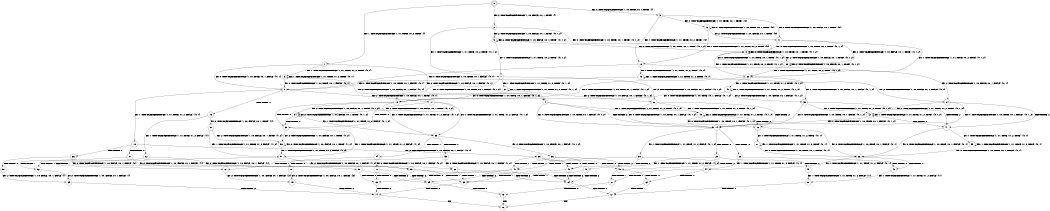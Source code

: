 digraph BCG {
size = "7, 10.5";
center = TRUE;
node [shape = circle];
0 [peripheries = 2];
0 -> 1 [label = "EX !1 !ATOMIC_EXCH_BRANCH (1, +1, TRUE, +0, 2, TRUE) !{}"];
0 -> 2 [label = "EX !2 !ATOMIC_EXCH_BRANCH (1, +0, FALSE, +0, 1, TRUE) !{}"];
0 -> 3 [label = "EX !0 !ATOMIC_EXCH_BRANCH (1, +0, TRUE, +0, 1, TRUE) !{}"];
1 -> 4 [label = "EX !2 !ATOMIC_EXCH_BRANCH (1, +0, FALSE, +0, 1, FALSE) !{0, 1}"];
1 -> 5 [label = "EX !0 !ATOMIC_EXCH_BRANCH (1, +0, TRUE, +0, 1, FALSE) !{0, 1}"];
1 -> 6 [label = "EX !1 !ATOMIC_EXCH_BRANCH (1, +1, TRUE, +1, 2, TRUE) !{0, 1}"];
2 -> 7 [label = "EX !1 !ATOMIC_EXCH_BRANCH (1, +1, TRUE, +0, 2, TRUE) !{0, 1, 2}"];
2 -> 8 [label = "EX !0 !ATOMIC_EXCH_BRANCH (1, +0, TRUE, +0, 1, TRUE) !{0, 1, 2}"];
2 -> 9 [label = "EX !2 !ATOMIC_EXCH_BRANCH (1, +0, FALSE, +0, 1, TRUE) !{0, 1, 2}"];
3 -> 10 [label = "EX !1 !ATOMIC_EXCH_BRANCH (1, +1, TRUE, +0, 2, TRUE) !{0}"];
3 -> 11 [label = "EX !2 !ATOMIC_EXCH_BRANCH (1, +0, FALSE, +0, 1, TRUE) !{0}"];
3 -> 12 [label = "EX !0 !ATOMIC_EXCH_BRANCH (1, +0, TRUE, +0, 1, TRUE) !{0}"];
4 -> 13 [label = "TERMINATE !2"];
4 -> 14 [label = "EX !0 !ATOMIC_EXCH_BRANCH (1, +0, TRUE, +0, 1, FALSE) !{0, 1, 2}"];
4 -> 15 [label = "EX !1 !ATOMIC_EXCH_BRANCH (1, +1, TRUE, +1, 2, TRUE) !{0, 1, 2}"];
5 -> 16 [label = "TERMINATE !0"];
5 -> 17 [label = "EX !2 !ATOMIC_EXCH_BRANCH (1, +0, FALSE, +0, 1, TRUE) !{0, 1}"];
5 -> 18 [label = "EX !1 !ATOMIC_EXCH_BRANCH (1, +1, TRUE, +1, 2, FALSE) !{0, 1}"];
6 -> 4 [label = "EX !2 !ATOMIC_EXCH_BRANCH (1, +0, FALSE, +0, 1, FALSE) !{0, 1}"];
6 -> 5 [label = "EX !0 !ATOMIC_EXCH_BRANCH (1, +0, TRUE, +0, 1, FALSE) !{0, 1}"];
6 -> 6 [label = "EX !1 !ATOMIC_EXCH_BRANCH (1, +1, TRUE, +1, 2, TRUE) !{0, 1}"];
7 -> 19 [label = "EX !0 !ATOMIC_EXCH_BRANCH (1, +0, TRUE, +0, 1, FALSE) !{0, 1, 2}"];
7 -> 20 [label = "EX !2 !ATOMIC_EXCH_BRANCH (1, +0, FALSE, +0, 1, FALSE) !{0, 1, 2}"];
7 -> 21 [label = "EX !1 !ATOMIC_EXCH_BRANCH (1, +1, TRUE, +1, 2, TRUE) !{0, 1, 2}"];
8 -> 22 [label = "EX !1 !ATOMIC_EXCH_BRANCH (1, +1, TRUE, +0, 2, TRUE) !{0, 1, 2}"];
8 -> 23 [label = "EX !2 !ATOMIC_EXCH_BRANCH (1, +0, FALSE, +0, 1, TRUE) !{0, 1, 2}"];
8 -> 8 [label = "EX !0 !ATOMIC_EXCH_BRANCH (1, +0, TRUE, +0, 1, TRUE) !{0, 1, 2}"];
9 -> 7 [label = "EX !1 !ATOMIC_EXCH_BRANCH (1, +1, TRUE, +0, 2, TRUE) !{0, 1, 2}"];
9 -> 8 [label = "EX !0 !ATOMIC_EXCH_BRANCH (1, +0, TRUE, +0, 1, TRUE) !{0, 1, 2}"];
9 -> 9 [label = "EX !2 !ATOMIC_EXCH_BRANCH (1, +0, FALSE, +0, 1, TRUE) !{0, 1, 2}"];
10 -> 24 [label = "EX !2 !ATOMIC_EXCH_BRANCH (1, +0, FALSE, +0, 1, FALSE) !{0, 1}"];
10 -> 25 [label = "EX !1 !ATOMIC_EXCH_BRANCH (1, +1, TRUE, +1, 2, TRUE) !{0, 1}"];
10 -> 5 [label = "EX !0 !ATOMIC_EXCH_BRANCH (1, +0, TRUE, +0, 1, FALSE) !{0, 1}"];
11 -> 22 [label = "EX !1 !ATOMIC_EXCH_BRANCH (1, +1, TRUE, +0, 2, TRUE) !{0, 1, 2}"];
11 -> 23 [label = "EX !2 !ATOMIC_EXCH_BRANCH (1, +0, FALSE, +0, 1, TRUE) !{0, 1, 2}"];
11 -> 8 [label = "EX !0 !ATOMIC_EXCH_BRANCH (1, +0, TRUE, +0, 1, TRUE) !{0, 1, 2}"];
12 -> 10 [label = "EX !1 !ATOMIC_EXCH_BRANCH (1, +1, TRUE, +0, 2, TRUE) !{0}"];
12 -> 11 [label = "EX !2 !ATOMIC_EXCH_BRANCH (1, +0, FALSE, +0, 1, TRUE) !{0}"];
12 -> 12 [label = "EX !0 !ATOMIC_EXCH_BRANCH (1, +0, TRUE, +0, 1, TRUE) !{0}"];
13 -> 26 [label = "EX !0 !ATOMIC_EXCH_BRANCH (1, +0, TRUE, +0, 1, FALSE) !{0, 1}"];
13 -> 27 [label = "EX !1 !ATOMIC_EXCH_BRANCH (1, +1, TRUE, +1, 2, TRUE) !{0, 1}"];
14 -> 28 [label = "TERMINATE !2"];
14 -> 29 [label = "TERMINATE !0"];
14 -> 30 [label = "EX !1 !ATOMIC_EXCH_BRANCH (1, +1, TRUE, +1, 2, FALSE) !{0, 1, 2}"];
15 -> 13 [label = "TERMINATE !2"];
15 -> 14 [label = "EX !0 !ATOMIC_EXCH_BRANCH (1, +0, TRUE, +0, 1, FALSE) !{0, 1, 2}"];
15 -> 15 [label = "EX !1 !ATOMIC_EXCH_BRANCH (1, +1, TRUE, +1, 2, TRUE) !{0, 1, 2}"];
16 -> 31 [label = "EX !2 !ATOMIC_EXCH_BRANCH (1, +0, FALSE, +0, 1, TRUE) !{1}"];
16 -> 32 [label = "EX !1 !ATOMIC_EXCH_BRANCH (1, +1, TRUE, +1, 2, FALSE) !{1}"];
17 -> 33 [label = "TERMINATE !0"];
17 -> 34 [label = "EX !2 !ATOMIC_EXCH_BRANCH (1, +0, FALSE, +0, 1, TRUE) !{0, 1, 2}"];
17 -> 35 [label = "EX !1 !ATOMIC_EXCH_BRANCH (1, +1, TRUE, +1, 2, FALSE) !{0, 1, 2}"];
18 -> 36 [label = "TERMINATE !1"];
18 -> 37 [label = "TERMINATE !0"];
18 -> 38 [label = "EX !2 !ATOMIC_EXCH_BRANCH (1, +0, FALSE, +0, 1, FALSE) !{0, 1}"];
19 -> 33 [label = "TERMINATE !0"];
19 -> 34 [label = "EX !2 !ATOMIC_EXCH_BRANCH (1, +0, FALSE, +0, 1, TRUE) !{0, 1, 2}"];
19 -> 35 [label = "EX !1 !ATOMIC_EXCH_BRANCH (1, +1, TRUE, +1, 2, FALSE) !{0, 1, 2}"];
20 -> 13 [label = "TERMINATE !2"];
20 -> 14 [label = "EX !0 !ATOMIC_EXCH_BRANCH (1, +0, TRUE, +0, 1, FALSE) !{0, 1, 2}"];
20 -> 15 [label = "EX !1 !ATOMIC_EXCH_BRANCH (1, +1, TRUE, +1, 2, TRUE) !{0, 1, 2}"];
21 -> 19 [label = "EX !0 !ATOMIC_EXCH_BRANCH (1, +0, TRUE, +0, 1, FALSE) !{0, 1, 2}"];
21 -> 20 [label = "EX !2 !ATOMIC_EXCH_BRANCH (1, +0, FALSE, +0, 1, FALSE) !{0, 1, 2}"];
21 -> 21 [label = "EX !1 !ATOMIC_EXCH_BRANCH (1, +1, TRUE, +1, 2, TRUE) !{0, 1, 2}"];
22 -> 39 [label = "EX !2 !ATOMIC_EXCH_BRANCH (1, +0, FALSE, +0, 1, FALSE) !{0, 1, 2}"];
22 -> 40 [label = "EX !1 !ATOMIC_EXCH_BRANCH (1, +1, TRUE, +1, 2, TRUE) !{0, 1, 2}"];
22 -> 19 [label = "EX !0 !ATOMIC_EXCH_BRANCH (1, +0, TRUE, +0, 1, FALSE) !{0, 1, 2}"];
23 -> 22 [label = "EX !1 !ATOMIC_EXCH_BRANCH (1, +1, TRUE, +0, 2, TRUE) !{0, 1, 2}"];
23 -> 23 [label = "EX !2 !ATOMIC_EXCH_BRANCH (1, +0, FALSE, +0, 1, TRUE) !{0, 1, 2}"];
23 -> 8 [label = "EX !0 !ATOMIC_EXCH_BRANCH (1, +0, TRUE, +0, 1, TRUE) !{0, 1, 2}"];
24 -> 41 [label = "TERMINATE !2"];
24 -> 42 [label = "EX !1 !ATOMIC_EXCH_BRANCH (1, +1, TRUE, +1, 2, TRUE) !{0, 1, 2}"];
24 -> 14 [label = "EX !0 !ATOMIC_EXCH_BRANCH (1, +0, TRUE, +0, 1, FALSE) !{0, 1, 2}"];
25 -> 24 [label = "EX !2 !ATOMIC_EXCH_BRANCH (1, +0, FALSE, +0, 1, FALSE) !{0, 1}"];
25 -> 25 [label = "EX !1 !ATOMIC_EXCH_BRANCH (1, +1, TRUE, +1, 2, TRUE) !{0, 1}"];
25 -> 5 [label = "EX !0 !ATOMIC_EXCH_BRANCH (1, +0, TRUE, +0, 1, FALSE) !{0, 1}"];
26 -> 43 [label = "TERMINATE !0"];
26 -> 44 [label = "EX !1 !ATOMIC_EXCH_BRANCH (1, +1, TRUE, +1, 2, FALSE) !{0, 1}"];
27 -> 26 [label = "EX !0 !ATOMIC_EXCH_BRANCH (1, +0, TRUE, +0, 1, FALSE) !{0, 1}"];
27 -> 27 [label = "EX !1 !ATOMIC_EXCH_BRANCH (1, +1, TRUE, +1, 2, TRUE) !{0, 1}"];
28 -> 43 [label = "TERMINATE !0"];
28 -> 44 [label = "EX !1 !ATOMIC_EXCH_BRANCH (1, +1, TRUE, +1, 2, FALSE) !{0, 1}"];
29 -> 45 [label = "TERMINATE !2"];
29 -> 46 [label = "EX !1 !ATOMIC_EXCH_BRANCH (1, +1, TRUE, +1, 2, FALSE) !{1, 2}"];
30 -> 47 [label = "TERMINATE !1"];
30 -> 48 [label = "TERMINATE !2"];
30 -> 49 [label = "TERMINATE !0"];
31 -> 50 [label = "EX !2 !ATOMIC_EXCH_BRANCH (1, +0, FALSE, +0, 1, TRUE) !{1, 2}"];
31 -> 51 [label = "EX !1 !ATOMIC_EXCH_BRANCH (1, +1, TRUE, +1, 2, FALSE) !{1, 2}"];
32 -> 52 [label = "TERMINATE !1"];
32 -> 53 [label = "EX !2 !ATOMIC_EXCH_BRANCH (1, +0, FALSE, +0, 1, FALSE) !{1}"];
33 -> 50 [label = "EX !2 !ATOMIC_EXCH_BRANCH (1, +0, FALSE, +0, 1, TRUE) !{1, 2}"];
33 -> 51 [label = "EX !1 !ATOMIC_EXCH_BRANCH (1, +1, TRUE, +1, 2, FALSE) !{1, 2}"];
34 -> 33 [label = "TERMINATE !0"];
34 -> 34 [label = "EX !2 !ATOMIC_EXCH_BRANCH (1, +0, FALSE, +0, 1, TRUE) !{0, 1, 2}"];
34 -> 35 [label = "EX !1 !ATOMIC_EXCH_BRANCH (1, +1, TRUE, +1, 2, FALSE) !{0, 1, 2}"];
35 -> 54 [label = "TERMINATE !1"];
35 -> 55 [label = "TERMINATE !0"];
35 -> 56 [label = "EX !2 !ATOMIC_EXCH_BRANCH (1, +0, FALSE, +0, 1, FALSE) !{0, 1, 2}"];
36 -> 57 [label = "TERMINATE !0"];
36 -> 58 [label = "EX !2 !ATOMIC_EXCH_BRANCH (1, +0, FALSE, +0, 1, FALSE) !{0}"];
37 -> 52 [label = "TERMINATE !1"];
37 -> 53 [label = "EX !2 !ATOMIC_EXCH_BRANCH (1, +0, FALSE, +0, 1, FALSE) !{1}"];
38 -> 47 [label = "TERMINATE !1"];
38 -> 48 [label = "TERMINATE !2"];
38 -> 49 [label = "TERMINATE !0"];
39 -> 41 [label = "TERMINATE !2"];
39 -> 42 [label = "EX !1 !ATOMIC_EXCH_BRANCH (1, +1, TRUE, +1, 2, TRUE) !{0, 1, 2}"];
39 -> 14 [label = "EX !0 !ATOMIC_EXCH_BRANCH (1, +0, TRUE, +0, 1, FALSE) !{0, 1, 2}"];
40 -> 39 [label = "EX !2 !ATOMIC_EXCH_BRANCH (1, +0, FALSE, +0, 1, FALSE) !{0, 1, 2}"];
40 -> 40 [label = "EX !1 !ATOMIC_EXCH_BRANCH (1, +1, TRUE, +1, 2, TRUE) !{0, 1, 2}"];
40 -> 19 [label = "EX !0 !ATOMIC_EXCH_BRANCH (1, +0, TRUE, +0, 1, FALSE) !{0, 1, 2}"];
41 -> 59 [label = "EX !1 !ATOMIC_EXCH_BRANCH (1, +1, TRUE, +1, 2, TRUE) !{0, 1}"];
41 -> 26 [label = "EX !0 !ATOMIC_EXCH_BRANCH (1, +0, TRUE, +0, 1, FALSE) !{0, 1}"];
42 -> 41 [label = "TERMINATE !2"];
42 -> 42 [label = "EX !1 !ATOMIC_EXCH_BRANCH (1, +1, TRUE, +1, 2, TRUE) !{0, 1, 2}"];
42 -> 14 [label = "EX !0 !ATOMIC_EXCH_BRANCH (1, +0, TRUE, +0, 1, FALSE) !{0, 1, 2}"];
43 -> 60 [label = "EX !1 !ATOMIC_EXCH_BRANCH (1, +1, TRUE, +1, 2, FALSE) !{1}"];
44 -> 61 [label = "TERMINATE !1"];
44 -> 62 [label = "TERMINATE !0"];
45 -> 60 [label = "EX !1 !ATOMIC_EXCH_BRANCH (1, +1, TRUE, +1, 2, FALSE) !{1}"];
46 -> 63 [label = "TERMINATE !1"];
46 -> 64 [label = "TERMINATE !2"];
47 -> 65 [label = "TERMINATE !2"];
47 -> 66 [label = "TERMINATE !0"];
48 -> 61 [label = "TERMINATE !1"];
48 -> 62 [label = "TERMINATE !0"];
49 -> 63 [label = "TERMINATE !1"];
49 -> 64 [label = "TERMINATE !2"];
50 -> 50 [label = "EX !2 !ATOMIC_EXCH_BRANCH (1, +0, FALSE, +0, 1, TRUE) !{1, 2}"];
50 -> 51 [label = "EX !1 !ATOMIC_EXCH_BRANCH (1, +1, TRUE, +1, 2, FALSE) !{1, 2}"];
51 -> 67 [label = "TERMINATE !1"];
51 -> 68 [label = "EX !2 !ATOMIC_EXCH_BRANCH (1, +0, FALSE, +0, 1, FALSE) !{1, 2}"];
52 -> 69 [label = "EX !2 !ATOMIC_EXCH_BRANCH (1, +0, FALSE, +0, 1, FALSE) !{}"];
53 -> 63 [label = "TERMINATE !1"];
53 -> 64 [label = "TERMINATE !2"];
54 -> 70 [label = "TERMINATE !0"];
54 -> 71 [label = "EX !2 !ATOMIC_EXCH_BRANCH (1, +0, FALSE, +0, 1, FALSE) !{0, 2}"];
55 -> 67 [label = "TERMINATE !1"];
55 -> 68 [label = "EX !2 !ATOMIC_EXCH_BRANCH (1, +0, FALSE, +0, 1, FALSE) !{1, 2}"];
56 -> 47 [label = "TERMINATE !1"];
56 -> 48 [label = "TERMINATE !2"];
56 -> 49 [label = "TERMINATE !0"];
57 -> 69 [label = "EX !2 !ATOMIC_EXCH_BRANCH (1, +0, FALSE, +0, 1, FALSE) !{}"];
58 -> 65 [label = "TERMINATE !2"];
58 -> 66 [label = "TERMINATE !0"];
59 -> 59 [label = "EX !1 !ATOMIC_EXCH_BRANCH (1, +1, TRUE, +1, 2, TRUE) !{0, 1}"];
59 -> 26 [label = "EX !0 !ATOMIC_EXCH_BRANCH (1, +0, TRUE, +0, 1, FALSE) !{0, 1}"];
60 -> 72 [label = "TERMINATE !1"];
61 -> 73 [label = "TERMINATE !0"];
62 -> 72 [label = "TERMINATE !1"];
63 -> 74 [label = "TERMINATE !2"];
64 -> 72 [label = "TERMINATE !1"];
65 -> 73 [label = "TERMINATE !0"];
66 -> 74 [label = "TERMINATE !2"];
67 -> 75 [label = "EX !2 !ATOMIC_EXCH_BRANCH (1, +0, FALSE, +0, 1, FALSE) !{2}"];
68 -> 63 [label = "TERMINATE !1"];
68 -> 64 [label = "TERMINATE !2"];
69 -> 74 [label = "TERMINATE !2"];
70 -> 75 [label = "EX !2 !ATOMIC_EXCH_BRANCH (1, +0, FALSE, +0, 1, FALSE) !{2}"];
71 -> 65 [label = "TERMINATE !2"];
71 -> 66 [label = "TERMINATE !0"];
72 -> 76 [label = "exit"];
73 -> 76 [label = "exit"];
74 -> 76 [label = "exit"];
75 -> 74 [label = "TERMINATE !2"];
}
